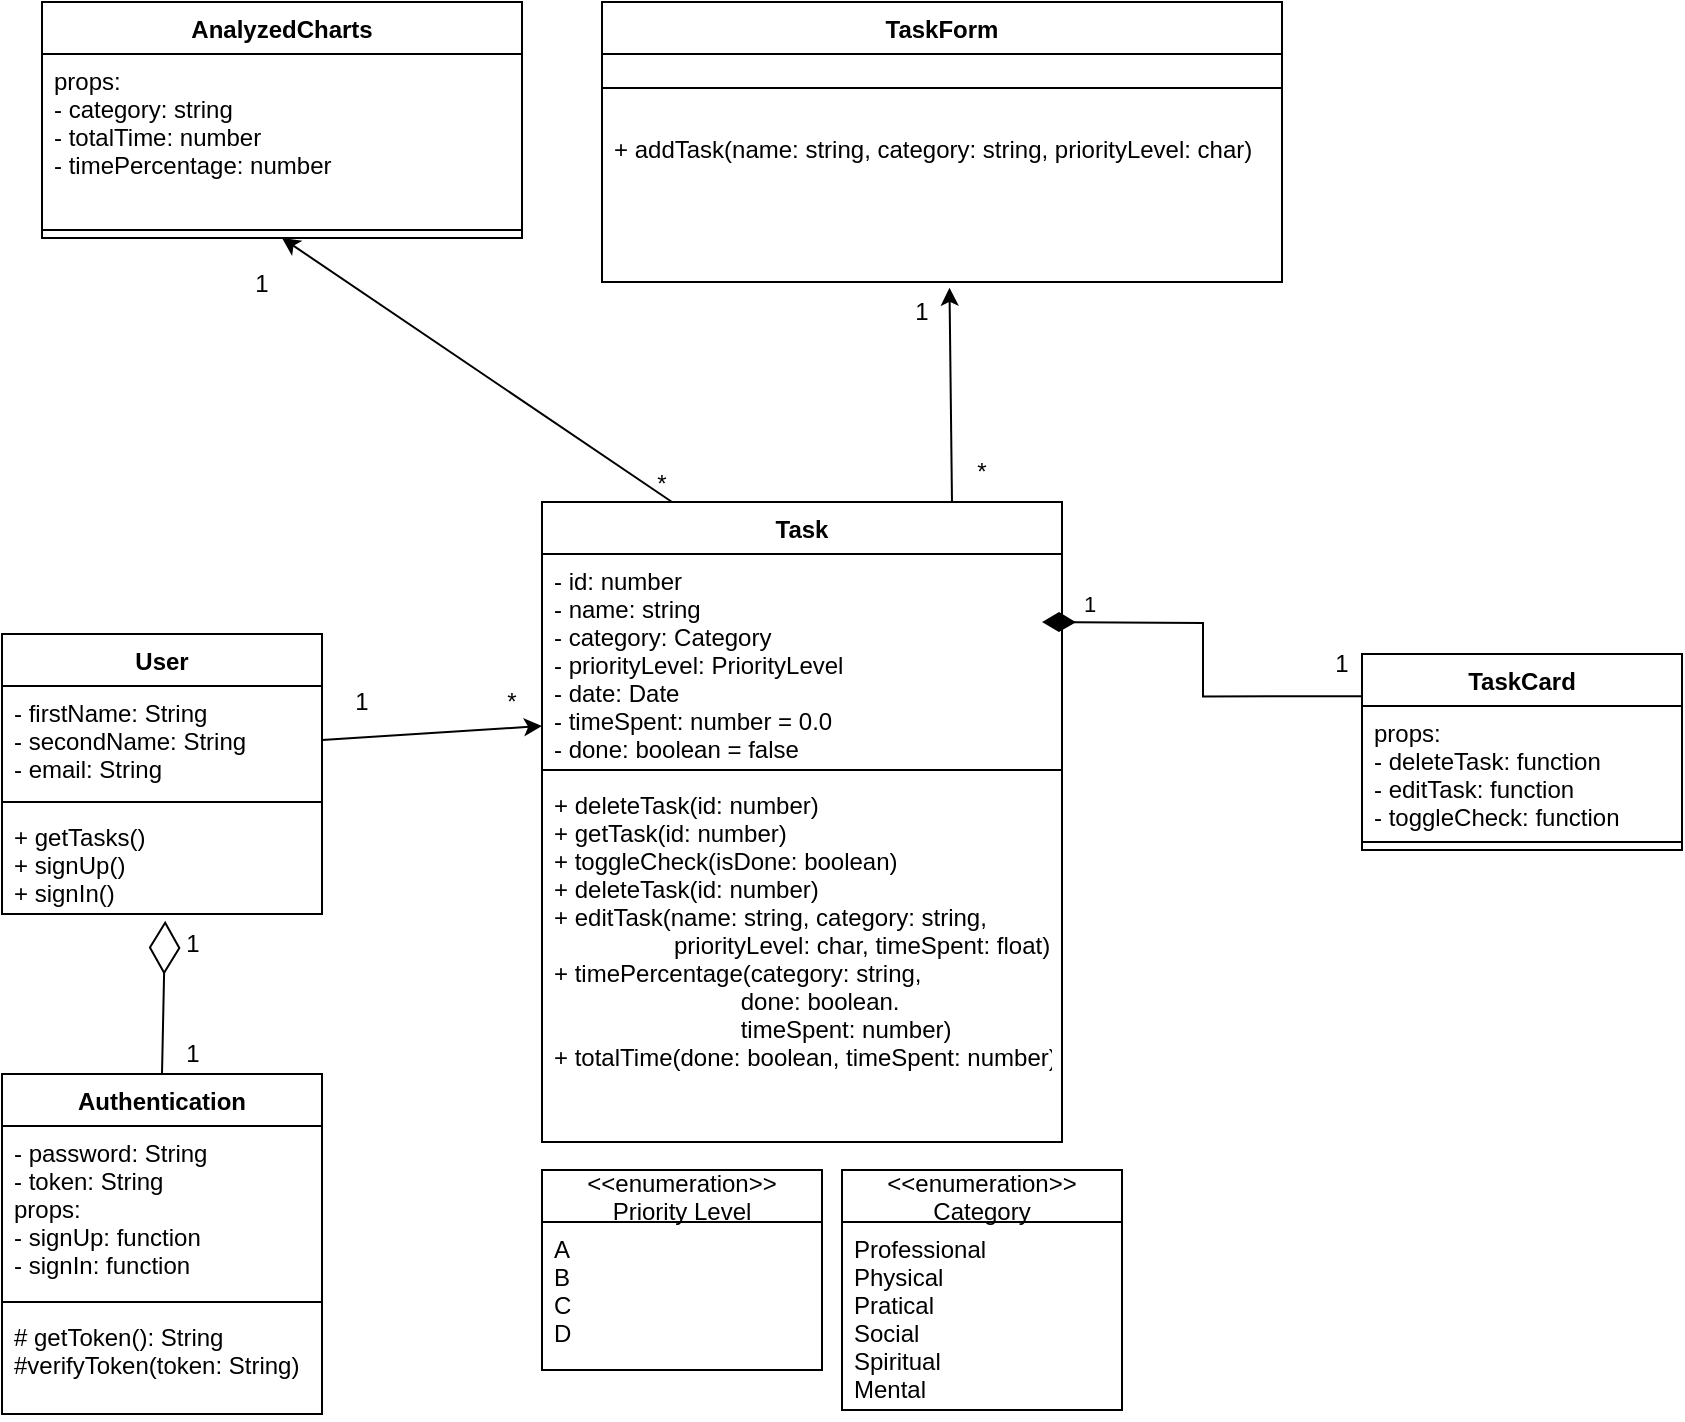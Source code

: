 <mxfile version="15.5.9" type="github">
  <diagram id="K6ruLTV1MkwrFcG2_J3V" name="Page-1">
    <mxGraphModel dx="1070" dy="617" grid="1" gridSize="10" guides="1" tooltips="1" connect="1" arrows="1" fold="1" page="1" pageScale="1" pageWidth="850" pageHeight="1100" math="0" shadow="0">
      <root>
        <mxCell id="0" />
        <mxCell id="1" parent="0" />
        <mxCell id="bynrwRAtRE_4xYVvCtrC-1" value="Task" style="swimlane;fontStyle=1;align=center;verticalAlign=top;childLayout=stackLayout;horizontal=1;startSize=26;horizontalStack=0;resizeParent=1;resizeParentMax=0;resizeLast=0;collapsible=1;marginBottom=0;" parent="1" vertex="1">
          <mxGeometry x="300" y="274" width="260" height="320" as="geometry" />
        </mxCell>
        <mxCell id="bynrwRAtRE_4xYVvCtrC-42" value="1" style="endArrow=none;html=1;endSize=12;startArrow=diamondThin;startSize=14;startFill=1;edgeStyle=orthogonalEdgeStyle;align=left;verticalAlign=bottom;rounded=0;entryX=0.003;entryY=0.216;entryDx=0;entryDy=0;entryPerimeter=0;endFill=0;" parent="bynrwRAtRE_4xYVvCtrC-1" target="bynrwRAtRE_4xYVvCtrC-20" edge="1">
          <mxGeometry x="-0.802" relative="1" as="geometry">
            <mxPoint x="250" y="60" as="sourcePoint" />
            <mxPoint x="410" y="60" as="targetPoint" />
            <mxPoint as="offset" />
          </mxGeometry>
        </mxCell>
        <mxCell id="bynrwRAtRE_4xYVvCtrC-2" value="- id: number&#xa;- name: string&#xa;- category: Category&#xa;- priorityLevel: PriorityLevel&#xa;- date: Date&#xa;- timeSpent: number = 0.0&#xa;- done: boolean = false" style="text;strokeColor=none;fillColor=none;align=left;verticalAlign=top;spacingLeft=4;spacingRight=4;overflow=hidden;rotatable=0;points=[[0,0.5],[1,0.5]];portConstraint=eastwest;" parent="bynrwRAtRE_4xYVvCtrC-1" vertex="1">
          <mxGeometry y="26" width="260" height="104" as="geometry" />
        </mxCell>
        <mxCell id="bynrwRAtRE_4xYVvCtrC-3" value="" style="line;strokeWidth=1;fillColor=none;align=left;verticalAlign=middle;spacingTop=-1;spacingLeft=3;spacingRight=3;rotatable=0;labelPosition=right;points=[];portConstraint=eastwest;" parent="bynrwRAtRE_4xYVvCtrC-1" vertex="1">
          <mxGeometry y="130" width="260" height="8" as="geometry" />
        </mxCell>
        <mxCell id="bynrwRAtRE_4xYVvCtrC-4" value="+ deleteTask(id: number)&#xa;+ getTask(id: number)&#xa;+ toggleCheck(isDone: boolean)&#xa;+ deleteTask(id: number)&#xa;+ editTask(name: string, category: string,&#xa;                  priorityLevel: char, timeSpent: float)&#xa;+ timePercentage(category: string,&#xa;                            done: boolean.&#xa;                            timeSpent: number)&#xa;+ totalTime(done: boolean, timeSpent: number)&#xa;" style="text;strokeColor=none;fillColor=none;align=left;verticalAlign=top;spacingLeft=4;spacingRight=4;overflow=hidden;rotatable=0;points=[[0,0.5],[1,0.5]];portConstraint=eastwest;" parent="bynrwRAtRE_4xYVvCtrC-1" vertex="1">
          <mxGeometry y="138" width="260" height="182" as="geometry" />
        </mxCell>
        <mxCell id="bynrwRAtRE_4xYVvCtrC-5" value="TaskForm" style="swimlane;fontStyle=1;align=center;verticalAlign=top;childLayout=stackLayout;horizontal=1;startSize=26;horizontalStack=0;resizeParent=1;resizeParentMax=0;resizeLast=0;collapsible=1;marginBottom=0;" parent="1" vertex="1">
          <mxGeometry x="330" y="24" width="340" height="140" as="geometry" />
        </mxCell>
        <mxCell id="bynrwRAtRE_4xYVvCtrC-7" value="" style="line;strokeWidth=1;fillColor=none;align=left;verticalAlign=middle;spacingTop=-1;spacingLeft=3;spacingRight=3;rotatable=0;labelPosition=right;points=[];portConstraint=eastwest;" parent="bynrwRAtRE_4xYVvCtrC-5" vertex="1">
          <mxGeometry y="26" width="340" height="34" as="geometry" />
        </mxCell>
        <mxCell id="bynrwRAtRE_4xYVvCtrC-8" value="+ addTask(name: string, category: string, priorityLevel: char)" style="text;strokeColor=none;fillColor=none;align=left;verticalAlign=top;spacingLeft=4;spacingRight=4;overflow=hidden;rotatable=0;points=[[0,0.5],[1,0.5]];portConstraint=eastwest;" parent="bynrwRAtRE_4xYVvCtrC-5" vertex="1">
          <mxGeometry y="60" width="340" height="80" as="geometry" />
        </mxCell>
        <mxCell id="bynrwRAtRE_4xYVvCtrC-13" value="" style="endArrow=classic;html=1;rounded=0;entryX=0.511;entryY=1.036;entryDx=0;entryDy=0;entryPerimeter=0;exitX=0.25;exitY=1;exitDx=0;exitDy=0;" parent="1" source="bynrwRAtRE_4xYVvCtrC-15" target="bynrwRAtRE_4xYVvCtrC-8" edge="1">
          <mxGeometry width="50" height="50" relative="1" as="geometry">
            <mxPoint x="430" y="260" as="sourcePoint" />
            <mxPoint x="480" y="210" as="targetPoint" />
          </mxGeometry>
        </mxCell>
        <mxCell id="bynrwRAtRE_4xYVvCtrC-14" value="1" style="text;html=1;strokeColor=none;fillColor=none;align=center;verticalAlign=middle;whiteSpace=wrap;rounded=0;" parent="1" vertex="1">
          <mxGeometry x="460" y="164" width="60" height="30" as="geometry" />
        </mxCell>
        <mxCell id="bynrwRAtRE_4xYVvCtrC-15" value="*" style="text;html=1;strokeColor=none;fillColor=none;align=center;verticalAlign=middle;whiteSpace=wrap;rounded=0;" parent="1" vertex="1">
          <mxGeometry x="490" y="244" width="60" height="30" as="geometry" />
        </mxCell>
        <mxCell id="bynrwRAtRE_4xYVvCtrC-20" value="TaskCard" style="swimlane;fontStyle=1;align=center;verticalAlign=top;childLayout=stackLayout;horizontal=1;startSize=26;horizontalStack=0;resizeParent=1;resizeParentMax=0;resizeLast=0;collapsible=1;marginBottom=0;" parent="1" vertex="1">
          <mxGeometry x="710" y="350" width="160" height="98" as="geometry" />
        </mxCell>
        <mxCell id="bynrwRAtRE_4xYVvCtrC-21" value="props:&#xa;- deleteTask: function&#xa;- editTask: function&#xa;- toggleCheck: function" style="text;strokeColor=none;fillColor=none;align=left;verticalAlign=top;spacingLeft=4;spacingRight=4;overflow=hidden;rotatable=0;points=[[0,0.5],[1,0.5]];portConstraint=eastwest;" parent="bynrwRAtRE_4xYVvCtrC-20" vertex="1">
          <mxGeometry y="26" width="160" height="64" as="geometry" />
        </mxCell>
        <mxCell id="bynrwRAtRE_4xYVvCtrC-22" value="" style="line;strokeWidth=1;fillColor=none;align=left;verticalAlign=middle;spacingTop=-1;spacingLeft=3;spacingRight=3;rotatable=0;labelPosition=right;points=[];portConstraint=eastwest;" parent="bynrwRAtRE_4xYVvCtrC-20" vertex="1">
          <mxGeometry y="90" width="160" height="8" as="geometry" />
        </mxCell>
        <mxCell id="bynrwRAtRE_4xYVvCtrC-27" value="1" style="text;html=1;strokeColor=none;fillColor=none;align=center;verticalAlign=middle;whiteSpace=wrap;rounded=0;" parent="1" vertex="1">
          <mxGeometry x="670" y="340" width="60" height="30" as="geometry" />
        </mxCell>
        <mxCell id="bynrwRAtRE_4xYVvCtrC-33" value="" style="endArrow=classic;html=1;rounded=0;exitX=1;exitY=0.5;exitDx=0;exitDy=0;" parent="1" source="9X-mHFc9g0WYx-4pvIta-21" edge="1">
          <mxGeometry width="50" height="50" relative="1" as="geometry">
            <mxPoint x="200" y="378" as="sourcePoint" />
            <mxPoint x="300" y="386" as="targetPoint" />
          </mxGeometry>
        </mxCell>
        <mxCell id="bynrwRAtRE_4xYVvCtrC-35" value="1" style="text;html=1;strokeColor=none;fillColor=none;align=center;verticalAlign=middle;whiteSpace=wrap;rounded=0;" parent="1" vertex="1">
          <mxGeometry x="180" y="359" width="60" height="30" as="geometry" />
        </mxCell>
        <mxCell id="bynrwRAtRE_4xYVvCtrC-36" value="*" style="text;html=1;strokeColor=none;fillColor=none;align=center;verticalAlign=middle;whiteSpace=wrap;rounded=0;" parent="1" vertex="1">
          <mxGeometry x="255" y="359" width="60" height="30" as="geometry" />
        </mxCell>
        <mxCell id="3l9uxThe-EwEqU0iX_JW-12" value="AnalyzedCharts" style="swimlane;fontStyle=1;align=center;verticalAlign=top;childLayout=stackLayout;horizontal=1;startSize=26;horizontalStack=0;resizeParent=1;resizeParentMax=0;resizeLast=0;collapsible=1;marginBottom=0;" parent="1" vertex="1">
          <mxGeometry x="50" y="24" width="240" height="118" as="geometry" />
        </mxCell>
        <mxCell id="3l9uxThe-EwEqU0iX_JW-13" value="props:&#xa;- category: string&#xa;- totalTime: number&#xa;- timePercentage: number&#xa;" style="text;strokeColor=none;fillColor=none;align=left;verticalAlign=top;spacingLeft=4;spacingRight=4;overflow=hidden;rotatable=0;points=[[0,0.5],[1,0.5]];portConstraint=eastwest;" parent="3l9uxThe-EwEqU0iX_JW-12" vertex="1">
          <mxGeometry y="26" width="240" height="84" as="geometry" />
        </mxCell>
        <mxCell id="3l9uxThe-EwEqU0iX_JW-14" value="" style="line;strokeWidth=1;fillColor=none;align=left;verticalAlign=middle;spacingTop=-1;spacingLeft=3;spacingRight=3;rotatable=0;labelPosition=right;points=[];portConstraint=eastwest;" parent="3l9uxThe-EwEqU0iX_JW-12" vertex="1">
          <mxGeometry y="110" width="240" height="8" as="geometry" />
        </mxCell>
        <mxCell id="3l9uxThe-EwEqU0iX_JW-17" value="" style="endArrow=classic;html=1;rounded=0;exitX=0.25;exitY=0;exitDx=0;exitDy=0;entryX=0.5;entryY=1;entryDx=0;entryDy=0;" parent="1" source="bynrwRAtRE_4xYVvCtrC-1" target="3l9uxThe-EwEqU0iX_JW-12" edge="1">
          <mxGeometry width="50" height="50" relative="1" as="geometry">
            <mxPoint x="130" y="160" as="sourcePoint" />
            <mxPoint x="100" y="160" as="targetPoint" />
          </mxGeometry>
        </mxCell>
        <mxCell id="3l9uxThe-EwEqU0iX_JW-19" value="1" style="text;html=1;strokeColor=none;fillColor=none;align=center;verticalAlign=middle;whiteSpace=wrap;rounded=0;" parent="1" vertex="1">
          <mxGeometry x="130" y="150" width="60" height="30" as="geometry" />
        </mxCell>
        <mxCell id="3l9uxThe-EwEqU0iX_JW-20" value="*" style="text;html=1;strokeColor=none;fillColor=none;align=center;verticalAlign=middle;whiteSpace=wrap;rounded=0;" parent="1" vertex="1">
          <mxGeometry x="330" y="250" width="60" height="30" as="geometry" />
        </mxCell>
        <mxCell id="9X-mHFc9g0WYx-4pvIta-1" value="Authentication" style="swimlane;fontStyle=1;align=center;verticalAlign=top;childLayout=stackLayout;horizontal=1;startSize=26;horizontalStack=0;resizeParent=1;resizeParentMax=0;resizeLast=0;collapsible=1;marginBottom=0;" vertex="1" parent="1">
          <mxGeometry x="30" y="560" width="160" height="170" as="geometry" />
        </mxCell>
        <mxCell id="9X-mHFc9g0WYx-4pvIta-2" value="- password: String&#xa;- token: String&#xa;props:&#xa;- signUp: function&#xa;- signIn: function" style="text;strokeColor=none;fillColor=none;align=left;verticalAlign=top;spacingLeft=4;spacingRight=4;overflow=hidden;rotatable=0;points=[[0,0.5],[1,0.5]];portConstraint=eastwest;" vertex="1" parent="9X-mHFc9g0WYx-4pvIta-1">
          <mxGeometry y="26" width="160" height="84" as="geometry" />
        </mxCell>
        <mxCell id="9X-mHFc9g0WYx-4pvIta-3" value="" style="line;strokeWidth=1;fillColor=none;align=left;verticalAlign=middle;spacingTop=-1;spacingLeft=3;spacingRight=3;rotatable=0;labelPosition=right;points=[];portConstraint=eastwest;" vertex="1" parent="9X-mHFc9g0WYx-4pvIta-1">
          <mxGeometry y="110" width="160" height="8" as="geometry" />
        </mxCell>
        <mxCell id="9X-mHFc9g0WYx-4pvIta-4" value="# getToken(): String&#xa;#verifyToken(token: String)" style="text;strokeColor=none;fillColor=none;align=left;verticalAlign=top;spacingLeft=4;spacingRight=4;overflow=hidden;rotatable=0;points=[[0,0.5],[1,0.5]];portConstraint=eastwest;" vertex="1" parent="9X-mHFc9g0WYx-4pvIta-1">
          <mxGeometry y="118" width="160" height="52" as="geometry" />
        </mxCell>
        <mxCell id="9X-mHFc9g0WYx-4pvIta-5" value="" style="endArrow=diamondThin;endFill=0;endSize=24;html=1;rounded=0;exitX=0.5;exitY=0;exitDx=0;exitDy=0;entryX=0.51;entryY=1.065;entryDx=0;entryDy=0;entryPerimeter=0;" edge="1" parent="1" source="9X-mHFc9g0WYx-4pvIta-1" target="9X-mHFc9g0WYx-4pvIta-23">
          <mxGeometry width="160" relative="1" as="geometry">
            <mxPoint x="450" y="720" as="sourcePoint" />
            <mxPoint x="112.5" y="490" as="targetPoint" />
          </mxGeometry>
        </mxCell>
        <mxCell id="9X-mHFc9g0WYx-4pvIta-7" value="1" style="text;html=1;strokeColor=none;fillColor=none;align=center;verticalAlign=middle;whiteSpace=wrap;rounded=0;" vertex="1" parent="1">
          <mxGeometry x="102.5" y="540" width="45" height="20" as="geometry" />
        </mxCell>
        <mxCell id="9X-mHFc9g0WYx-4pvIta-11" value="&lt;&lt;enumeration&gt;&gt;&#xa;Priority Level" style="swimlane;fontStyle=0;childLayout=stackLayout;horizontal=1;startSize=26;fillColor=none;horizontalStack=0;resizeParent=1;resizeParentMax=0;resizeLast=0;collapsible=1;marginBottom=0;" vertex="1" parent="1">
          <mxGeometry x="300" y="608" width="140" height="100" as="geometry" />
        </mxCell>
        <mxCell id="9X-mHFc9g0WYx-4pvIta-13" value="A&#xa;B&#xa;C&#xa;D" style="text;strokeColor=none;fillColor=none;align=left;verticalAlign=top;spacingLeft=4;spacingRight=4;overflow=hidden;rotatable=0;points=[[0,0.5],[1,0.5]];portConstraint=eastwest;" vertex="1" parent="9X-mHFc9g0WYx-4pvIta-11">
          <mxGeometry y="26" width="140" height="74" as="geometry" />
        </mxCell>
        <mxCell id="9X-mHFc9g0WYx-4pvIta-6" value="1" style="text;html=1;strokeColor=none;fillColor=none;align=center;verticalAlign=middle;whiteSpace=wrap;rounded=0;" vertex="1" parent="1">
          <mxGeometry x="37.5" y="480" width="175" height="30" as="geometry" />
        </mxCell>
        <mxCell id="9X-mHFc9g0WYx-4pvIta-20" value="User" style="swimlane;fontStyle=1;align=center;verticalAlign=top;childLayout=stackLayout;horizontal=1;startSize=26;horizontalStack=0;resizeParent=1;resizeParentMax=0;resizeLast=0;collapsible=1;marginBottom=0;" vertex="1" parent="1">
          <mxGeometry x="30" y="340" width="160" height="140" as="geometry" />
        </mxCell>
        <mxCell id="9X-mHFc9g0WYx-4pvIta-21" value="- firstName: String&#xa;- secondName: String&#xa;- email: String" style="text;strokeColor=none;fillColor=none;align=left;verticalAlign=top;spacingLeft=4;spacingRight=4;overflow=hidden;rotatable=0;points=[[0,0.5],[1,0.5]];portConstraint=eastwest;" vertex="1" parent="9X-mHFc9g0WYx-4pvIta-20">
          <mxGeometry y="26" width="160" height="54" as="geometry" />
        </mxCell>
        <mxCell id="9X-mHFc9g0WYx-4pvIta-22" value="" style="line;strokeWidth=1;fillColor=none;align=left;verticalAlign=middle;spacingTop=-1;spacingLeft=3;spacingRight=3;rotatable=0;labelPosition=right;points=[];portConstraint=eastwest;" vertex="1" parent="9X-mHFc9g0WYx-4pvIta-20">
          <mxGeometry y="80" width="160" height="8" as="geometry" />
        </mxCell>
        <mxCell id="9X-mHFc9g0WYx-4pvIta-23" value="+ getTasks()&#xa;+ signUp()&#xa;+ signIn()" style="text;strokeColor=none;fillColor=none;align=left;verticalAlign=top;spacingLeft=4;spacingRight=4;overflow=hidden;rotatable=0;points=[[0,0.5],[1,0.5]];portConstraint=eastwest;" vertex="1" parent="9X-mHFc9g0WYx-4pvIta-20">
          <mxGeometry y="88" width="160" height="52" as="geometry" />
        </mxCell>
        <mxCell id="9X-mHFc9g0WYx-4pvIta-26" value="&lt;&lt;enumeration&gt;&gt;&#xa;Category" style="swimlane;fontStyle=0;childLayout=stackLayout;horizontal=1;startSize=26;fillColor=none;horizontalStack=0;resizeParent=1;resizeParentMax=0;resizeLast=0;collapsible=1;marginBottom=0;" vertex="1" parent="1">
          <mxGeometry x="450" y="608" width="140" height="120" as="geometry" />
        </mxCell>
        <mxCell id="9X-mHFc9g0WYx-4pvIta-27" value="Professional&#xa;Physical&#xa;Pratical&#xa;Social&#xa;Spiritual&#xa;Mental" style="text;strokeColor=none;fillColor=none;align=left;verticalAlign=top;spacingLeft=4;spacingRight=4;overflow=hidden;rotatable=0;points=[[0,0.5],[1,0.5]];portConstraint=eastwest;" vertex="1" parent="9X-mHFc9g0WYx-4pvIta-26">
          <mxGeometry y="26" width="140" height="94" as="geometry" />
        </mxCell>
      </root>
    </mxGraphModel>
  </diagram>
</mxfile>
